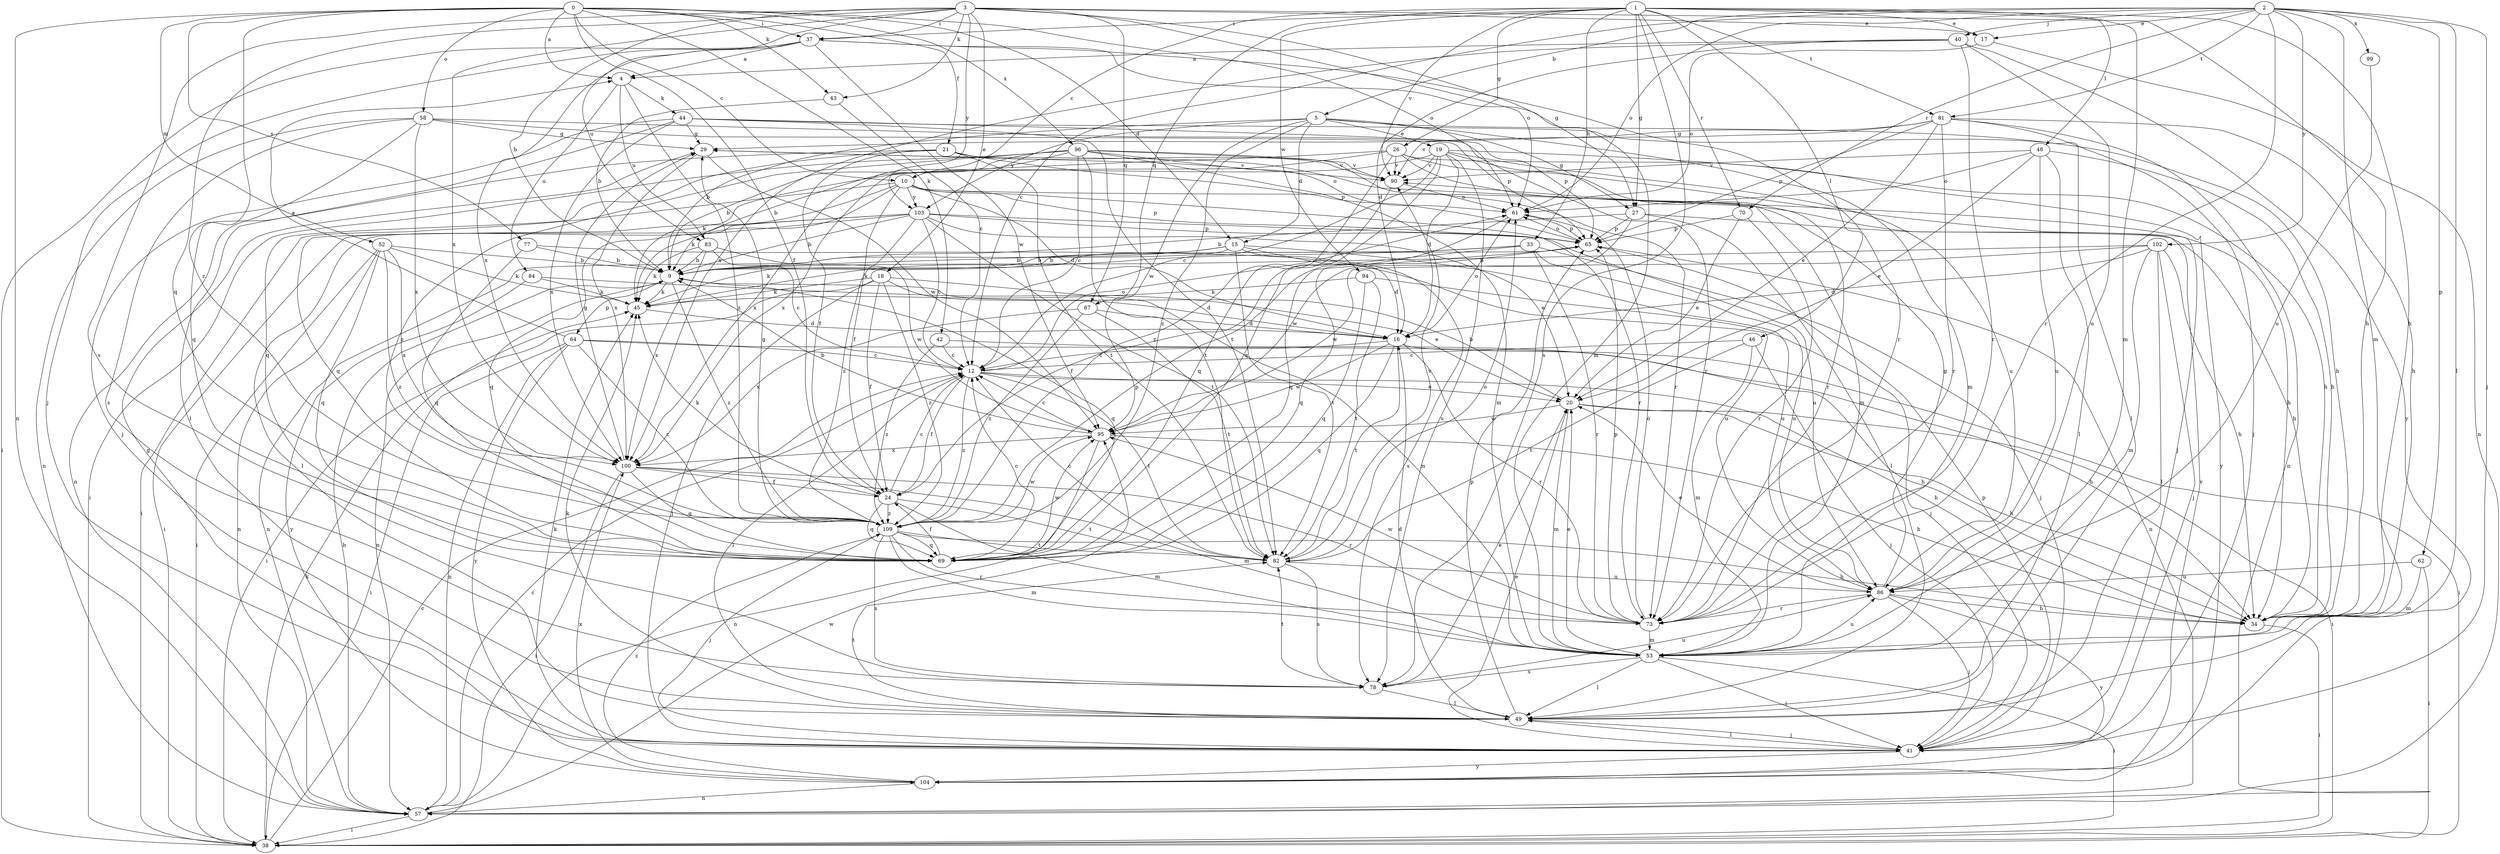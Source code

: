 strict digraph  {
0;
1;
2;
3;
4;
5;
9;
10;
12;
15;
16;
17;
18;
19;
20;
21;
24;
26;
27;
29;
33;
34;
37;
38;
40;
41;
42;
43;
44;
45;
46;
48;
49;
52;
53;
57;
58;
61;
62;
64;
65;
67;
69;
70;
73;
77;
78;
81;
82;
83;
84;
86;
90;
94;
95;
96;
99;
100;
102;
103;
104;
109;
0 -> 4  [label=a];
0 -> 10  [label=c];
0 -> 15  [label=d];
0 -> 21  [label=f];
0 -> 24  [label=f];
0 -> 37  [label=i];
0 -> 42  [label=k];
0 -> 43  [label=k];
0 -> 52  [label=m];
0 -> 57  [label=n];
0 -> 58  [label=o];
0 -> 61  [label=o];
0 -> 77  [label=s];
0 -> 96  [label=x];
0 -> 109  [label=z];
1 -> 10  [label=c];
1 -> 17  [label=e];
1 -> 26  [label=g];
1 -> 27  [label=g];
1 -> 33  [label=h];
1 -> 34  [label=h];
1 -> 37  [label=i];
1 -> 46  [label=l];
1 -> 48  [label=l];
1 -> 53  [label=m];
1 -> 67  [label=q];
1 -> 70  [label=r];
1 -> 78  [label=s];
1 -> 81  [label=t];
1 -> 90  [label=v];
1 -> 94  [label=w];
2 -> 5  [label=b];
2 -> 12  [label=c];
2 -> 17  [label=e];
2 -> 40  [label=j];
2 -> 41  [label=j];
2 -> 49  [label=l];
2 -> 53  [label=m];
2 -> 61  [label=o];
2 -> 62  [label=p];
2 -> 70  [label=r];
2 -> 73  [label=r];
2 -> 81  [label=t];
2 -> 99  [label=x];
2 -> 102  [label=y];
3 -> 9  [label=b];
3 -> 17  [label=e];
3 -> 18  [label=e];
3 -> 27  [label=g];
3 -> 34  [label=h];
3 -> 37  [label=i];
3 -> 43  [label=k];
3 -> 61  [label=o];
3 -> 67  [label=q];
3 -> 69  [label=q];
3 -> 78  [label=s];
3 -> 83  [label=u];
3 -> 100  [label=x];
3 -> 103  [label=y];
4 -> 44  [label=k];
4 -> 83  [label=u];
4 -> 84  [label=u];
4 -> 109  [label=z];
5 -> 9  [label=b];
5 -> 15  [label=d];
5 -> 19  [label=e];
5 -> 27  [label=g];
5 -> 49  [label=l];
5 -> 53  [label=m];
5 -> 95  [label=w];
5 -> 103  [label=y];
5 -> 109  [label=z];
9 -> 45  [label=k];
9 -> 57  [label=n];
9 -> 64  [label=p];
9 -> 69  [label=q];
9 -> 109  [label=z];
10 -> 16  [label=d];
10 -> 24  [label=f];
10 -> 34  [label=h];
10 -> 38  [label=i];
10 -> 45  [label=k];
10 -> 65  [label=p];
10 -> 69  [label=q];
10 -> 73  [label=r];
10 -> 103  [label=y];
12 -> 20  [label=e];
12 -> 24  [label=f];
12 -> 34  [label=h];
12 -> 49  [label=l];
12 -> 61  [label=o];
12 -> 82  [label=t];
12 -> 109  [label=z];
15 -> 9  [label=b];
15 -> 16  [label=d];
15 -> 45  [label=k];
15 -> 57  [label=n];
15 -> 78  [label=s];
15 -> 82  [label=t];
15 -> 86  [label=u];
16 -> 12  [label=c];
16 -> 38  [label=i];
16 -> 61  [label=o];
16 -> 69  [label=q];
16 -> 73  [label=r];
16 -> 82  [label=t];
16 -> 95  [label=w];
17 -> 57  [label=n];
17 -> 61  [label=o];
18 -> 16  [label=d];
18 -> 24  [label=f];
18 -> 38  [label=i];
18 -> 41  [label=j];
18 -> 45  [label=k];
18 -> 53  [label=m];
18 -> 109  [label=z];
19 -> 12  [label=c];
19 -> 16  [label=d];
19 -> 45  [label=k];
19 -> 69  [label=q];
19 -> 73  [label=r];
19 -> 78  [label=s];
19 -> 86  [label=u];
19 -> 90  [label=v];
19 -> 104  [label=y];
20 -> 9  [label=b];
20 -> 34  [label=h];
20 -> 38  [label=i];
20 -> 53  [label=m];
20 -> 95  [label=w];
21 -> 24  [label=f];
21 -> 57  [label=n];
21 -> 65  [label=p];
21 -> 69  [label=q];
21 -> 82  [label=t];
21 -> 90  [label=v];
24 -> 12  [label=c];
24 -> 45  [label=k];
24 -> 53  [label=m];
24 -> 69  [label=q];
24 -> 82  [label=t];
24 -> 109  [label=z];
26 -> 9  [label=b];
26 -> 34  [label=h];
26 -> 41  [label=j];
26 -> 53  [label=m];
26 -> 90  [label=v];
26 -> 100  [label=x];
26 -> 109  [label=z];
27 -> 9  [label=b];
27 -> 34  [label=h];
27 -> 49  [label=l];
27 -> 65  [label=p];
27 -> 95  [label=w];
29 -> 90  [label=v];
29 -> 95  [label=w];
29 -> 100  [label=x];
33 -> 9  [label=b];
33 -> 24  [label=f];
33 -> 41  [label=j];
33 -> 45  [label=k];
33 -> 73  [label=r];
33 -> 86  [label=u];
34 -> 38  [label=i];
37 -> 4  [label=a];
37 -> 38  [label=i];
37 -> 41  [label=j];
37 -> 53  [label=m];
37 -> 73  [label=r];
37 -> 95  [label=w];
37 -> 100  [label=x];
38 -> 12  [label=c];
38 -> 45  [label=k];
40 -> 4  [label=a];
40 -> 16  [label=d];
40 -> 73  [label=r];
40 -> 86  [label=u];
40 -> 100  [label=x];
40 -> 104  [label=y];
41 -> 20  [label=e];
41 -> 29  [label=g];
41 -> 45  [label=k];
41 -> 49  [label=l];
41 -> 65  [label=p];
41 -> 104  [label=y];
42 -> 12  [label=c];
42 -> 34  [label=h];
42 -> 109  [label=z];
43 -> 9  [label=b];
43 -> 12  [label=c];
44 -> 29  [label=g];
44 -> 34  [label=h];
44 -> 41  [label=j];
44 -> 49  [label=l];
44 -> 65  [label=p];
44 -> 82  [label=t];
44 -> 100  [label=x];
45 -> 16  [label=d];
46 -> 12  [label=c];
46 -> 41  [label=j];
46 -> 53  [label=m];
46 -> 82  [label=t];
48 -> 20  [label=e];
48 -> 34  [label=h];
48 -> 49  [label=l];
48 -> 61  [label=o];
48 -> 86  [label=u];
48 -> 90  [label=v];
49 -> 16  [label=d];
49 -> 41  [label=j];
49 -> 45  [label=k];
49 -> 65  [label=p];
49 -> 82  [label=t];
52 -> 9  [label=b];
52 -> 38  [label=i];
52 -> 45  [label=k];
52 -> 57  [label=n];
52 -> 69  [label=q];
52 -> 100  [label=x];
52 -> 109  [label=z];
53 -> 20  [label=e];
53 -> 38  [label=i];
53 -> 41  [label=j];
53 -> 49  [label=l];
53 -> 78  [label=s];
53 -> 86  [label=u];
57 -> 9  [label=b];
57 -> 12  [label=c];
57 -> 38  [label=i];
57 -> 95  [label=w];
58 -> 29  [label=g];
58 -> 57  [label=n];
58 -> 65  [label=p];
58 -> 69  [label=q];
58 -> 73  [label=r];
58 -> 78  [label=s];
58 -> 100  [label=x];
61 -> 65  [label=p];
61 -> 69  [label=q];
62 -> 38  [label=i];
62 -> 53  [label=m];
62 -> 86  [label=u];
64 -> 4  [label=a];
64 -> 12  [label=c];
64 -> 34  [label=h];
64 -> 38  [label=i];
64 -> 57  [label=n];
64 -> 104  [label=y];
64 -> 109  [label=z];
65 -> 9  [label=b];
65 -> 57  [label=n];
65 -> 61  [label=o];
65 -> 69  [label=q];
67 -> 16  [label=d];
67 -> 82  [label=t];
67 -> 100  [label=x];
67 -> 109  [label=z];
69 -> 12  [label=c];
69 -> 24  [label=f];
69 -> 95  [label=w];
70 -> 20  [label=e];
70 -> 65  [label=p];
70 -> 73  [label=r];
73 -> 53  [label=m];
73 -> 61  [label=o];
73 -> 65  [label=p];
73 -> 95  [label=w];
77 -> 9  [label=b];
77 -> 69  [label=q];
77 -> 86  [label=u];
78 -> 20  [label=e];
78 -> 49  [label=l];
78 -> 82  [label=t];
78 -> 86  [label=u];
81 -> 20  [label=e];
81 -> 29  [label=g];
81 -> 34  [label=h];
81 -> 41  [label=j];
81 -> 57  [label=n];
81 -> 65  [label=p];
81 -> 73  [label=r];
81 -> 90  [label=v];
82 -> 12  [label=c];
82 -> 61  [label=o];
82 -> 78  [label=s];
82 -> 86  [label=u];
82 -> 90  [label=v];
83 -> 9  [label=b];
83 -> 12  [label=c];
83 -> 45  [label=k];
83 -> 95  [label=w];
83 -> 100  [label=x];
84 -> 20  [label=e];
84 -> 45  [label=k];
84 -> 104  [label=y];
86 -> 20  [label=e];
86 -> 29  [label=g];
86 -> 34  [label=h];
86 -> 41  [label=j];
86 -> 73  [label=r];
86 -> 104  [label=y];
90 -> 61  [label=o];
90 -> 69  [label=q];
94 -> 41  [label=j];
94 -> 45  [label=k];
94 -> 69  [label=q];
94 -> 82  [label=t];
95 -> 9  [label=b];
95 -> 12  [label=c];
95 -> 34  [label=h];
95 -> 57  [label=n];
95 -> 100  [label=x];
96 -> 9  [label=b];
96 -> 12  [label=c];
96 -> 38  [label=i];
96 -> 53  [label=m];
96 -> 61  [label=o];
96 -> 73  [label=r];
96 -> 82  [label=t];
96 -> 90  [label=v];
96 -> 100  [label=x];
96 -> 109  [label=z];
99 -> 86  [label=u];
100 -> 24  [label=f];
100 -> 29  [label=g];
100 -> 38  [label=i];
100 -> 53  [label=m];
100 -> 69  [label=q];
100 -> 73  [label=r];
102 -> 9  [label=b];
102 -> 16  [label=d];
102 -> 34  [label=h];
102 -> 41  [label=j];
102 -> 49  [label=l];
102 -> 53  [label=m];
102 -> 95  [label=w];
103 -> 9  [label=b];
103 -> 12  [label=c];
103 -> 20  [label=e];
103 -> 38  [label=i];
103 -> 49  [label=l];
103 -> 65  [label=p];
103 -> 69  [label=q];
103 -> 82  [label=t];
103 -> 86  [label=u];
103 -> 109  [label=z];
104 -> 57  [label=n];
104 -> 90  [label=v];
104 -> 100  [label=x];
104 -> 109  [label=z];
109 -> 29  [label=g];
109 -> 34  [label=h];
109 -> 41  [label=j];
109 -> 53  [label=m];
109 -> 65  [label=p];
109 -> 69  [label=q];
109 -> 73  [label=r];
109 -> 78  [label=s];
109 -> 82  [label=t];
109 -> 95  [label=w];
}
